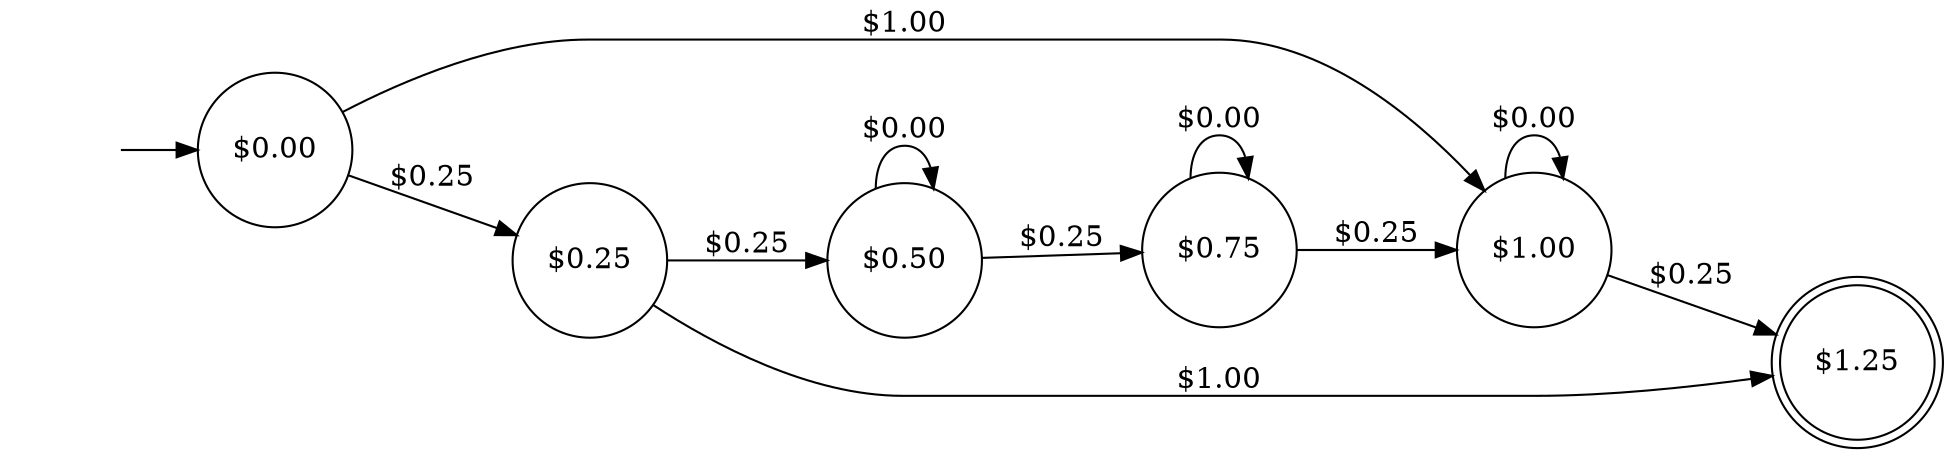 digraph "Vending Simple" {
	graph [rankdir=LR]
	"" [label="" shape=plaintext]
	"$1.25" [label="$1.25" shape=doublecircle]
	"$0.00" [label="$0.00" shape=circle]
	"$0.75" [label="$0.75" shape=circle]
	"$1.00" [label="$1.00" shape=circle]
	"$0.25" [label="$0.25" shape=circle]
	"$0.50" [label="$0.50" shape=circle]
	"" -> "$0.00" [label=""]
	"$0.00" -> "$0.25" [label="$0.25"]
	"$0.00" -> "$1.00" [label="$1.00"]
	"$0.25" -> "$0.50" [label="$0.25"]
	"$0.25" -> "$1.25" [label="$1.00"]
	"$0.50" -> "$0.75" [label="$0.25"]
	"$0.50" -> "$0.50" [label="$0.00"]
	"$0.75" -> "$1.00" [label="$0.25"]
	"$0.75" -> "$0.75" [label="$0.00"]
	"$1.00" -> "$1.25" [label="$0.25"]
	"$1.00" -> "$1.00" [label="$0.00"]
}
